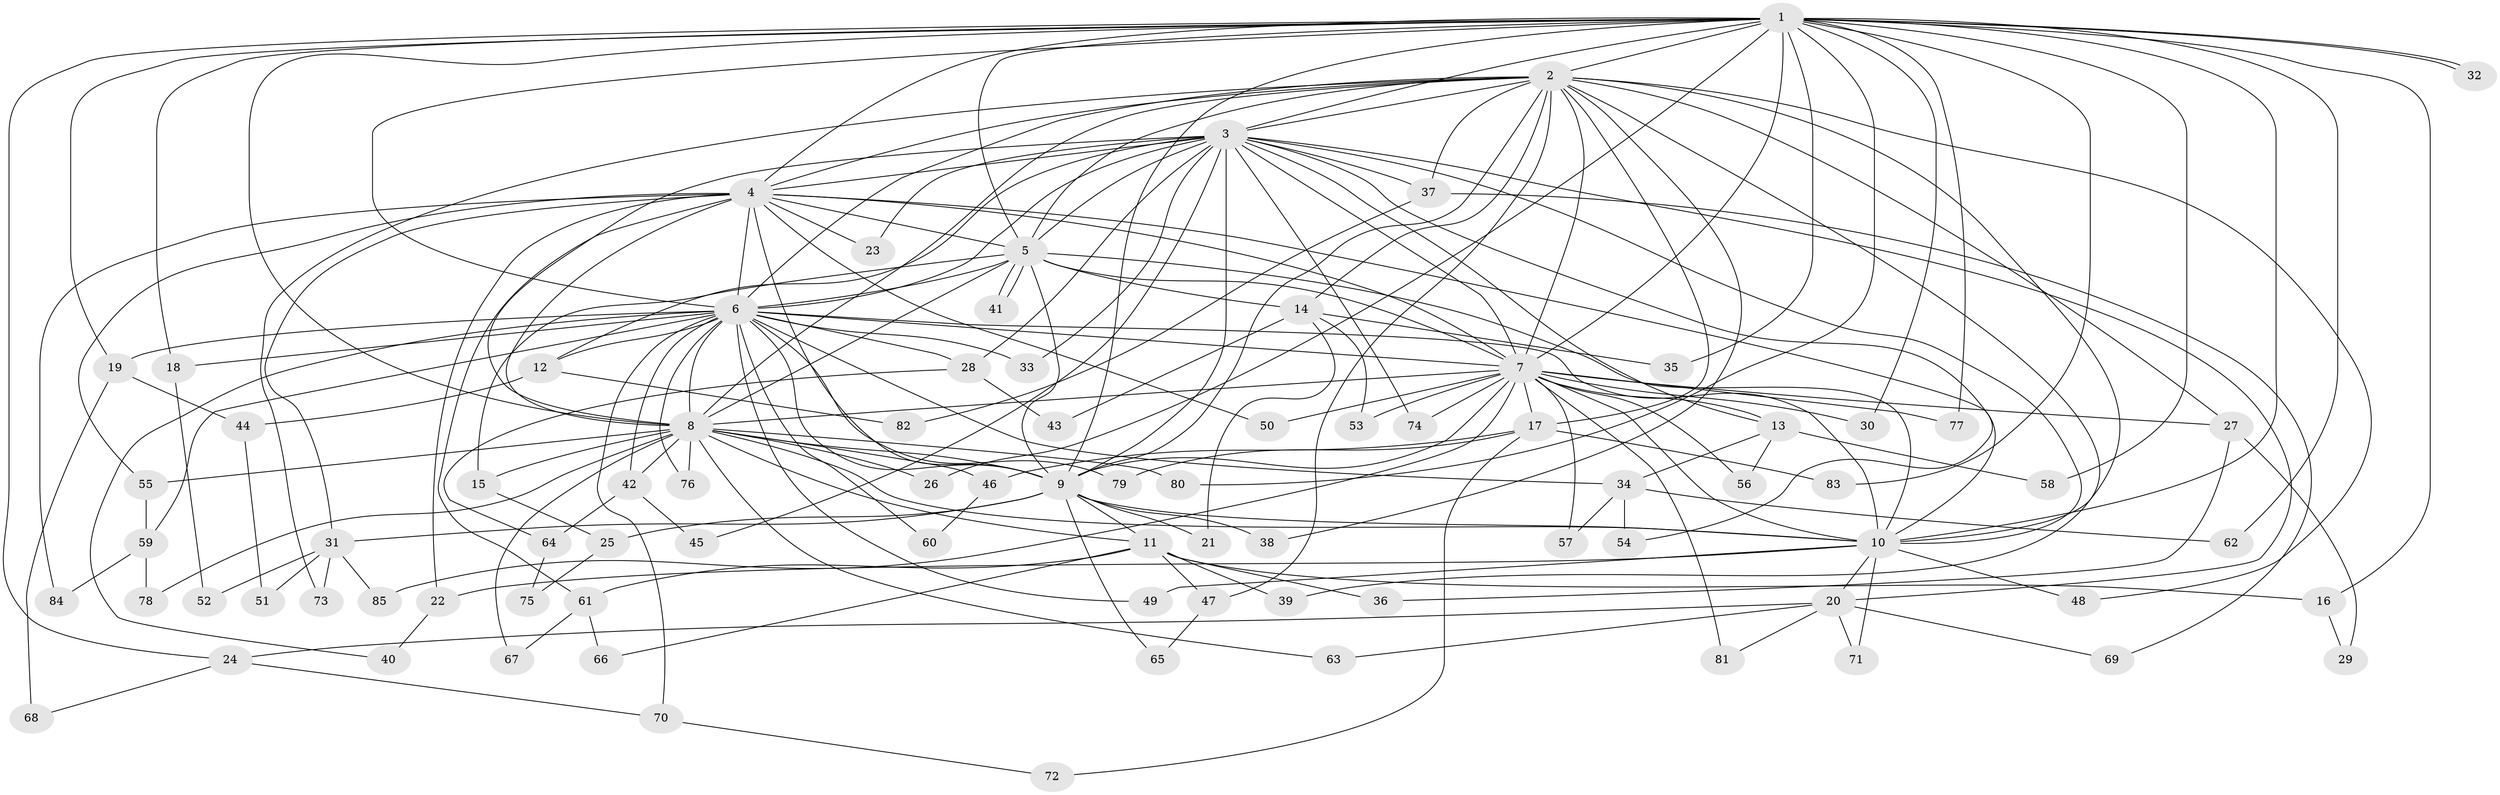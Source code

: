 // coarse degree distribution, {16: 0.06976744186046512, 18: 0.023255813953488372, 12: 0.023255813953488372, 17: 0.023255813953488372, 8: 0.06976744186046512, 9: 0.023255813953488372, 5: 0.06976744186046512, 13: 0.023255813953488372, 7: 0.046511627906976744, 3: 0.13953488372093023, 2: 0.4186046511627907, 1: 0.046511627906976744, 4: 0.023255813953488372}
// Generated by graph-tools (version 1.1) at 2025/49/03/04/25 22:49:37]
// undirected, 85 vertices, 195 edges
graph export_dot {
  node [color=gray90,style=filled];
  1;
  2;
  3;
  4;
  5;
  6;
  7;
  8;
  9;
  10;
  11;
  12;
  13;
  14;
  15;
  16;
  17;
  18;
  19;
  20;
  21;
  22;
  23;
  24;
  25;
  26;
  27;
  28;
  29;
  30;
  31;
  32;
  33;
  34;
  35;
  36;
  37;
  38;
  39;
  40;
  41;
  42;
  43;
  44;
  45;
  46;
  47;
  48;
  49;
  50;
  51;
  52;
  53;
  54;
  55;
  56;
  57;
  58;
  59;
  60;
  61;
  62;
  63;
  64;
  65;
  66;
  67;
  68;
  69;
  70;
  71;
  72;
  73;
  74;
  75;
  76;
  77;
  78;
  79;
  80;
  81;
  82;
  83;
  84;
  85;
  1 -- 2;
  1 -- 3;
  1 -- 4;
  1 -- 5;
  1 -- 6;
  1 -- 7;
  1 -- 8;
  1 -- 9;
  1 -- 10;
  1 -- 16;
  1 -- 18;
  1 -- 19;
  1 -- 24;
  1 -- 26;
  1 -- 30;
  1 -- 32;
  1 -- 32;
  1 -- 35;
  1 -- 58;
  1 -- 62;
  1 -- 77;
  1 -- 80;
  1 -- 83;
  2 -- 3;
  2 -- 4;
  2 -- 5;
  2 -- 6;
  2 -- 7;
  2 -- 8;
  2 -- 9;
  2 -- 10;
  2 -- 14;
  2 -- 17;
  2 -- 27;
  2 -- 37;
  2 -- 38;
  2 -- 39;
  2 -- 47;
  2 -- 48;
  2 -- 73;
  3 -- 4;
  3 -- 5;
  3 -- 6;
  3 -- 7;
  3 -- 8;
  3 -- 9;
  3 -- 10;
  3 -- 12;
  3 -- 13;
  3 -- 20;
  3 -- 23;
  3 -- 28;
  3 -- 33;
  3 -- 37;
  3 -- 45;
  3 -- 54;
  3 -- 74;
  4 -- 5;
  4 -- 6;
  4 -- 7;
  4 -- 8;
  4 -- 9;
  4 -- 10;
  4 -- 22;
  4 -- 23;
  4 -- 31;
  4 -- 50;
  4 -- 55;
  4 -- 61;
  4 -- 84;
  5 -- 6;
  5 -- 7;
  5 -- 8;
  5 -- 9;
  5 -- 10;
  5 -- 14;
  5 -- 15;
  5 -- 41;
  5 -- 41;
  6 -- 7;
  6 -- 8;
  6 -- 9;
  6 -- 10;
  6 -- 12;
  6 -- 18;
  6 -- 19;
  6 -- 28;
  6 -- 33;
  6 -- 34;
  6 -- 40;
  6 -- 42;
  6 -- 49;
  6 -- 59;
  6 -- 60;
  6 -- 70;
  6 -- 76;
  6 -- 79;
  7 -- 8;
  7 -- 9;
  7 -- 10;
  7 -- 13;
  7 -- 17;
  7 -- 27;
  7 -- 30;
  7 -- 50;
  7 -- 53;
  7 -- 56;
  7 -- 57;
  7 -- 74;
  7 -- 77;
  7 -- 81;
  7 -- 85;
  8 -- 9;
  8 -- 10;
  8 -- 11;
  8 -- 15;
  8 -- 26;
  8 -- 42;
  8 -- 46;
  8 -- 55;
  8 -- 63;
  8 -- 67;
  8 -- 76;
  8 -- 78;
  8 -- 80;
  9 -- 10;
  9 -- 11;
  9 -- 21;
  9 -- 25;
  9 -- 31;
  9 -- 38;
  9 -- 65;
  10 -- 20;
  10 -- 22;
  10 -- 48;
  10 -- 49;
  10 -- 71;
  11 -- 16;
  11 -- 36;
  11 -- 39;
  11 -- 47;
  11 -- 61;
  11 -- 66;
  12 -- 44;
  12 -- 82;
  13 -- 34;
  13 -- 56;
  13 -- 58;
  14 -- 21;
  14 -- 35;
  14 -- 43;
  14 -- 53;
  15 -- 25;
  16 -- 29;
  17 -- 46;
  17 -- 72;
  17 -- 79;
  17 -- 83;
  18 -- 52;
  19 -- 44;
  19 -- 68;
  20 -- 24;
  20 -- 63;
  20 -- 69;
  20 -- 71;
  20 -- 81;
  22 -- 40;
  24 -- 68;
  24 -- 70;
  25 -- 75;
  27 -- 29;
  27 -- 36;
  28 -- 43;
  28 -- 64;
  31 -- 51;
  31 -- 52;
  31 -- 73;
  31 -- 85;
  34 -- 54;
  34 -- 57;
  34 -- 62;
  37 -- 69;
  37 -- 82;
  42 -- 45;
  42 -- 64;
  44 -- 51;
  46 -- 60;
  47 -- 65;
  55 -- 59;
  59 -- 78;
  59 -- 84;
  61 -- 66;
  61 -- 67;
  64 -- 75;
  70 -- 72;
}
